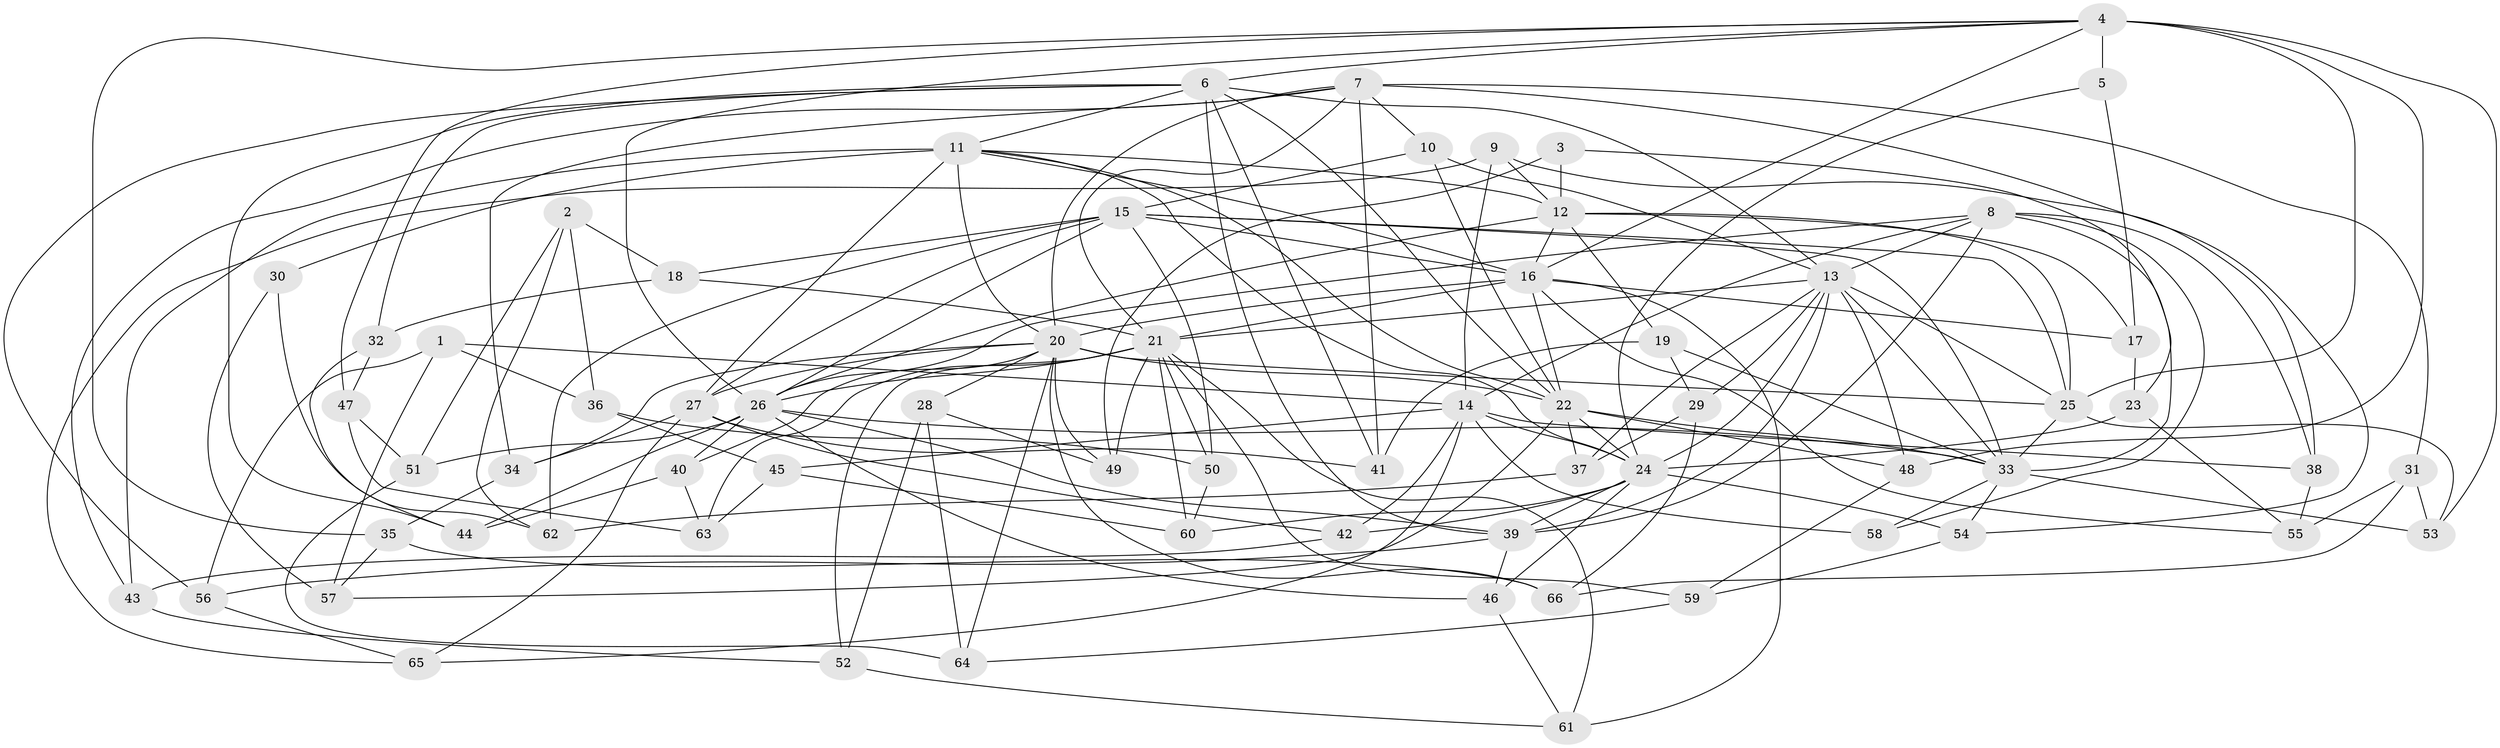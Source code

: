 // original degree distribution, {4: 1.0}
// Generated by graph-tools (version 1.1) at 2025/38/03/09/25 02:38:01]
// undirected, 66 vertices, 180 edges
graph export_dot {
graph [start="1"]
  node [color=gray90,style=filled];
  1;
  2;
  3;
  4;
  5;
  6;
  7;
  8;
  9;
  10;
  11;
  12;
  13;
  14;
  15;
  16;
  17;
  18;
  19;
  20;
  21;
  22;
  23;
  24;
  25;
  26;
  27;
  28;
  29;
  30;
  31;
  32;
  33;
  34;
  35;
  36;
  37;
  38;
  39;
  40;
  41;
  42;
  43;
  44;
  45;
  46;
  47;
  48;
  49;
  50;
  51;
  52;
  53;
  54;
  55;
  56;
  57;
  58;
  59;
  60;
  61;
  62;
  63;
  64;
  65;
  66;
  1 -- 14 [weight=1.0];
  1 -- 36 [weight=1.0];
  1 -- 56 [weight=1.0];
  1 -- 57 [weight=1.0];
  2 -- 18 [weight=1.0];
  2 -- 36 [weight=1.0];
  2 -- 51 [weight=1.0];
  2 -- 62 [weight=1.0];
  3 -- 12 [weight=2.0];
  3 -- 23 [weight=1.0];
  3 -- 49 [weight=1.0];
  4 -- 5 [weight=2.0];
  4 -- 6 [weight=1.0];
  4 -- 16 [weight=1.0];
  4 -- 25 [weight=3.0];
  4 -- 26 [weight=1.0];
  4 -- 35 [weight=1.0];
  4 -- 47 [weight=1.0];
  4 -- 48 [weight=1.0];
  4 -- 53 [weight=1.0];
  5 -- 17 [weight=1.0];
  5 -- 24 [weight=1.0];
  6 -- 11 [weight=1.0];
  6 -- 13 [weight=1.0];
  6 -- 22 [weight=1.0];
  6 -- 32 [weight=1.0];
  6 -- 39 [weight=2.0];
  6 -- 41 [weight=1.0];
  6 -- 44 [weight=1.0];
  6 -- 56 [weight=1.0];
  7 -- 10 [weight=1.0];
  7 -- 20 [weight=1.0];
  7 -- 21 [weight=1.0];
  7 -- 31 [weight=1.0];
  7 -- 34 [weight=1.0];
  7 -- 41 [weight=1.0];
  7 -- 43 [weight=1.0];
  7 -- 54 [weight=1.0];
  8 -- 13 [weight=1.0];
  8 -- 14 [weight=2.0];
  8 -- 26 [weight=2.0];
  8 -- 33 [weight=2.0];
  8 -- 38 [weight=1.0];
  8 -- 39 [weight=1.0];
  8 -- 58 [weight=1.0];
  9 -- 12 [weight=1.0];
  9 -- 14 [weight=1.0];
  9 -- 38 [weight=1.0];
  9 -- 65 [weight=1.0];
  10 -- 13 [weight=1.0];
  10 -- 15 [weight=1.0];
  10 -- 22 [weight=1.0];
  11 -- 12 [weight=2.0];
  11 -- 16 [weight=1.0];
  11 -- 20 [weight=1.0];
  11 -- 22 [weight=1.0];
  11 -- 24 [weight=1.0];
  11 -- 27 [weight=2.0];
  11 -- 30 [weight=2.0];
  11 -- 43 [weight=1.0];
  12 -- 16 [weight=1.0];
  12 -- 17 [weight=1.0];
  12 -- 19 [weight=1.0];
  12 -- 25 [weight=1.0];
  12 -- 26 [weight=1.0];
  13 -- 21 [weight=1.0];
  13 -- 24 [weight=1.0];
  13 -- 25 [weight=2.0];
  13 -- 29 [weight=1.0];
  13 -- 33 [weight=1.0];
  13 -- 37 [weight=1.0];
  13 -- 39 [weight=1.0];
  13 -- 48 [weight=1.0];
  14 -- 24 [weight=2.0];
  14 -- 38 [weight=1.0];
  14 -- 42 [weight=1.0];
  14 -- 45 [weight=1.0];
  14 -- 58 [weight=2.0];
  14 -- 65 [weight=1.0];
  15 -- 16 [weight=1.0];
  15 -- 18 [weight=1.0];
  15 -- 25 [weight=1.0];
  15 -- 26 [weight=1.0];
  15 -- 27 [weight=1.0];
  15 -- 33 [weight=2.0];
  15 -- 50 [weight=1.0];
  15 -- 62 [weight=1.0];
  16 -- 17 [weight=1.0];
  16 -- 20 [weight=1.0];
  16 -- 21 [weight=1.0];
  16 -- 22 [weight=1.0];
  16 -- 55 [weight=1.0];
  16 -- 61 [weight=1.0];
  17 -- 23 [weight=1.0];
  18 -- 21 [weight=1.0];
  18 -- 32 [weight=1.0];
  19 -- 29 [weight=1.0];
  19 -- 33 [weight=1.0];
  19 -- 41 [weight=1.0];
  20 -- 22 [weight=1.0];
  20 -- 25 [weight=1.0];
  20 -- 27 [weight=1.0];
  20 -- 28 [weight=1.0];
  20 -- 34 [weight=1.0];
  20 -- 40 [weight=1.0];
  20 -- 49 [weight=1.0];
  20 -- 64 [weight=1.0];
  20 -- 66 [weight=1.0];
  21 -- 26 [weight=1.0];
  21 -- 49 [weight=1.0];
  21 -- 50 [weight=1.0];
  21 -- 52 [weight=1.0];
  21 -- 59 [weight=1.0];
  21 -- 60 [weight=1.0];
  21 -- 61 [weight=1.0];
  21 -- 63 [weight=1.0];
  22 -- 24 [weight=1.0];
  22 -- 33 [weight=1.0];
  22 -- 37 [weight=1.0];
  22 -- 48 [weight=1.0];
  22 -- 57 [weight=1.0];
  23 -- 24 [weight=1.0];
  23 -- 55 [weight=1.0];
  24 -- 39 [weight=1.0];
  24 -- 42 [weight=1.0];
  24 -- 46 [weight=1.0];
  24 -- 54 [weight=1.0];
  24 -- 60 [weight=1.0];
  25 -- 33 [weight=1.0];
  25 -- 53 [weight=1.0];
  26 -- 33 [weight=1.0];
  26 -- 39 [weight=1.0];
  26 -- 40 [weight=1.0];
  26 -- 44 [weight=1.0];
  26 -- 46 [weight=1.0];
  26 -- 51 [weight=1.0];
  27 -- 34 [weight=1.0];
  27 -- 41 [weight=1.0];
  27 -- 42 [weight=1.0];
  27 -- 65 [weight=1.0];
  28 -- 49 [weight=1.0];
  28 -- 52 [weight=1.0];
  28 -- 64 [weight=1.0];
  29 -- 37 [weight=1.0];
  29 -- 66 [weight=1.0];
  30 -- 57 [weight=1.0];
  30 -- 62 [weight=1.0];
  31 -- 53 [weight=1.0];
  31 -- 55 [weight=1.0];
  31 -- 66 [weight=1.0];
  32 -- 44 [weight=1.0];
  32 -- 47 [weight=1.0];
  33 -- 53 [weight=1.0];
  33 -- 54 [weight=1.0];
  33 -- 58 [weight=1.0];
  34 -- 35 [weight=1.0];
  35 -- 57 [weight=1.0];
  35 -- 66 [weight=1.0];
  36 -- 45 [weight=1.0];
  36 -- 50 [weight=1.0];
  37 -- 62 [weight=1.0];
  38 -- 55 [weight=1.0];
  39 -- 46 [weight=1.0];
  39 -- 56 [weight=1.0];
  40 -- 44 [weight=1.0];
  40 -- 63 [weight=1.0];
  42 -- 43 [weight=1.0];
  43 -- 52 [weight=1.0];
  45 -- 60 [weight=1.0];
  45 -- 63 [weight=1.0];
  46 -- 61 [weight=1.0];
  47 -- 51 [weight=1.0];
  47 -- 63 [weight=1.0];
  48 -- 59 [weight=1.0];
  50 -- 60 [weight=1.0];
  51 -- 64 [weight=1.0];
  52 -- 61 [weight=1.0];
  54 -- 59 [weight=1.0];
  56 -- 65 [weight=1.0];
  59 -- 64 [weight=1.0];
}
